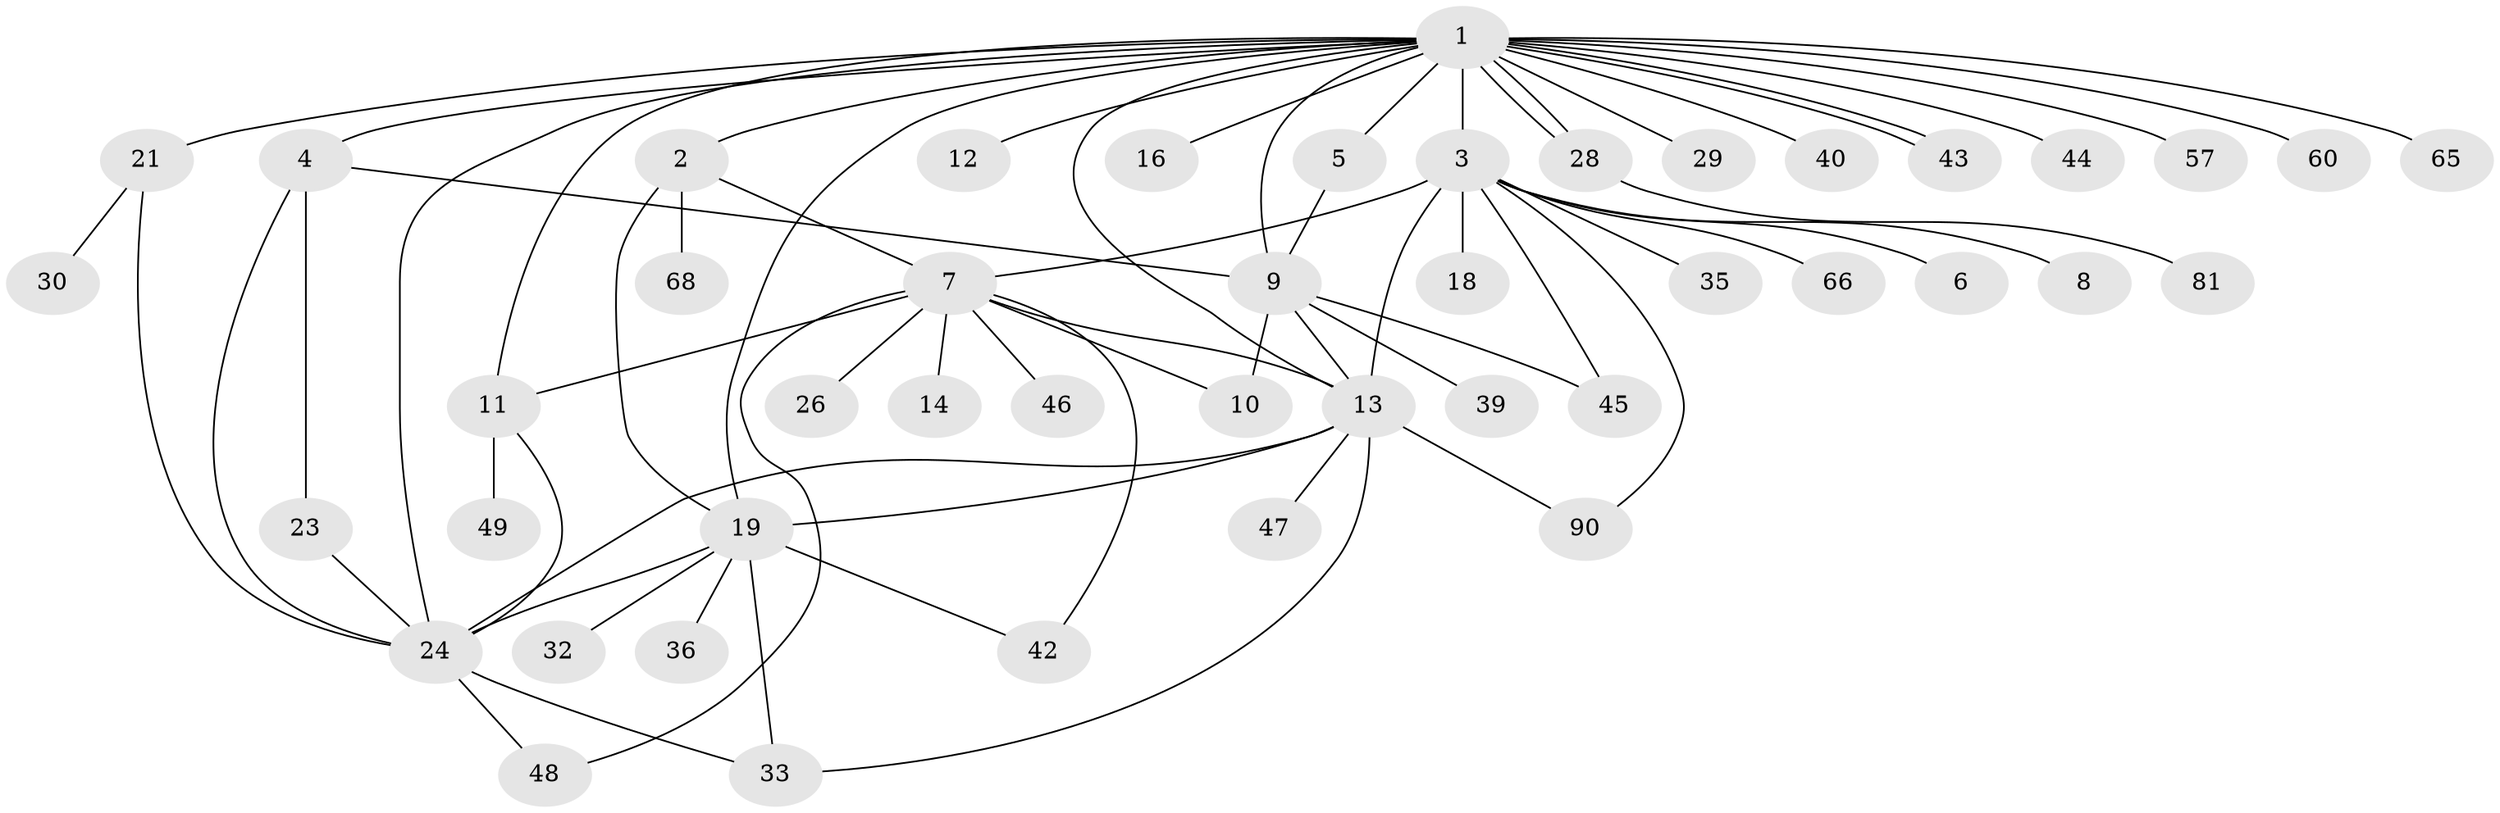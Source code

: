 // original degree distribution, {23: 0.01098901098901099, 4: 0.06593406593406594, 10: 0.01098901098901099, 2: 0.18681318681318682, 1: 0.5384615384615384, 16: 0.01098901098901099, 7: 0.02197802197802198, 3: 0.0989010989010989, 14: 0.01098901098901099, 6: 0.01098901098901099, 5: 0.03296703296703297}
// Generated by graph-tools (version 1.1) at 2025/14/03/09/25 04:14:37]
// undirected, 45 vertices, 68 edges
graph export_dot {
graph [start="1"]
  node [color=gray90,style=filled];
  1;
  2;
  3;
  4;
  5;
  6;
  7 [super="+17+37+79+85+89+64+15"];
  8;
  9 [super="+41+31"];
  10;
  11 [super="+27"];
  12;
  13 [super="+25"];
  14;
  16;
  18;
  19 [super="+20+70"];
  21;
  23;
  24 [super="+38+74+76+82+34+52"];
  26;
  28;
  29 [super="+51"];
  30;
  32;
  33 [super="+54+63+71+69"];
  35;
  36;
  39;
  40 [super="+53+75"];
  42;
  43 [super="+61+72"];
  44;
  45;
  46 [super="+58"];
  47;
  48 [super="+55"];
  49;
  57;
  60;
  65;
  66 [super="+73"];
  68;
  81;
  90;
  1 -- 2;
  1 -- 3;
  1 -- 4;
  1 -- 5;
  1 -- 11;
  1 -- 12;
  1 -- 13;
  1 -- 16;
  1 -- 19;
  1 -- 21;
  1 -- 24;
  1 -- 28;
  1 -- 28;
  1 -- 29;
  1 -- 40;
  1 -- 43 [weight=2];
  1 -- 43;
  1 -- 44;
  1 -- 57;
  1 -- 60;
  1 -- 65;
  1 -- 9;
  2 -- 7;
  2 -- 68;
  2 -- 19;
  3 -- 6;
  3 -- 7;
  3 -- 8;
  3 -- 13;
  3 -- 18;
  3 -- 35;
  3 -- 45;
  3 -- 66;
  3 -- 90;
  4 -- 9;
  4 -- 23;
  4 -- 24;
  5 -- 9;
  7 -- 10;
  7 -- 13;
  7 -- 14;
  7 -- 42;
  7 -- 46;
  7 -- 48;
  7 -- 11;
  7 -- 26;
  9 -- 45;
  9 -- 10;
  9 -- 39;
  9 -- 13;
  11 -- 24;
  11 -- 49;
  13 -- 47;
  13 -- 90;
  13 -- 19;
  13 -- 24;
  13 -- 33;
  19 -- 32;
  19 -- 33;
  19 -- 36;
  19 -- 42;
  19 -- 24;
  21 -- 24;
  21 -- 30;
  23 -- 24;
  24 -- 48;
  24 -- 33;
  28 -- 81;
}
